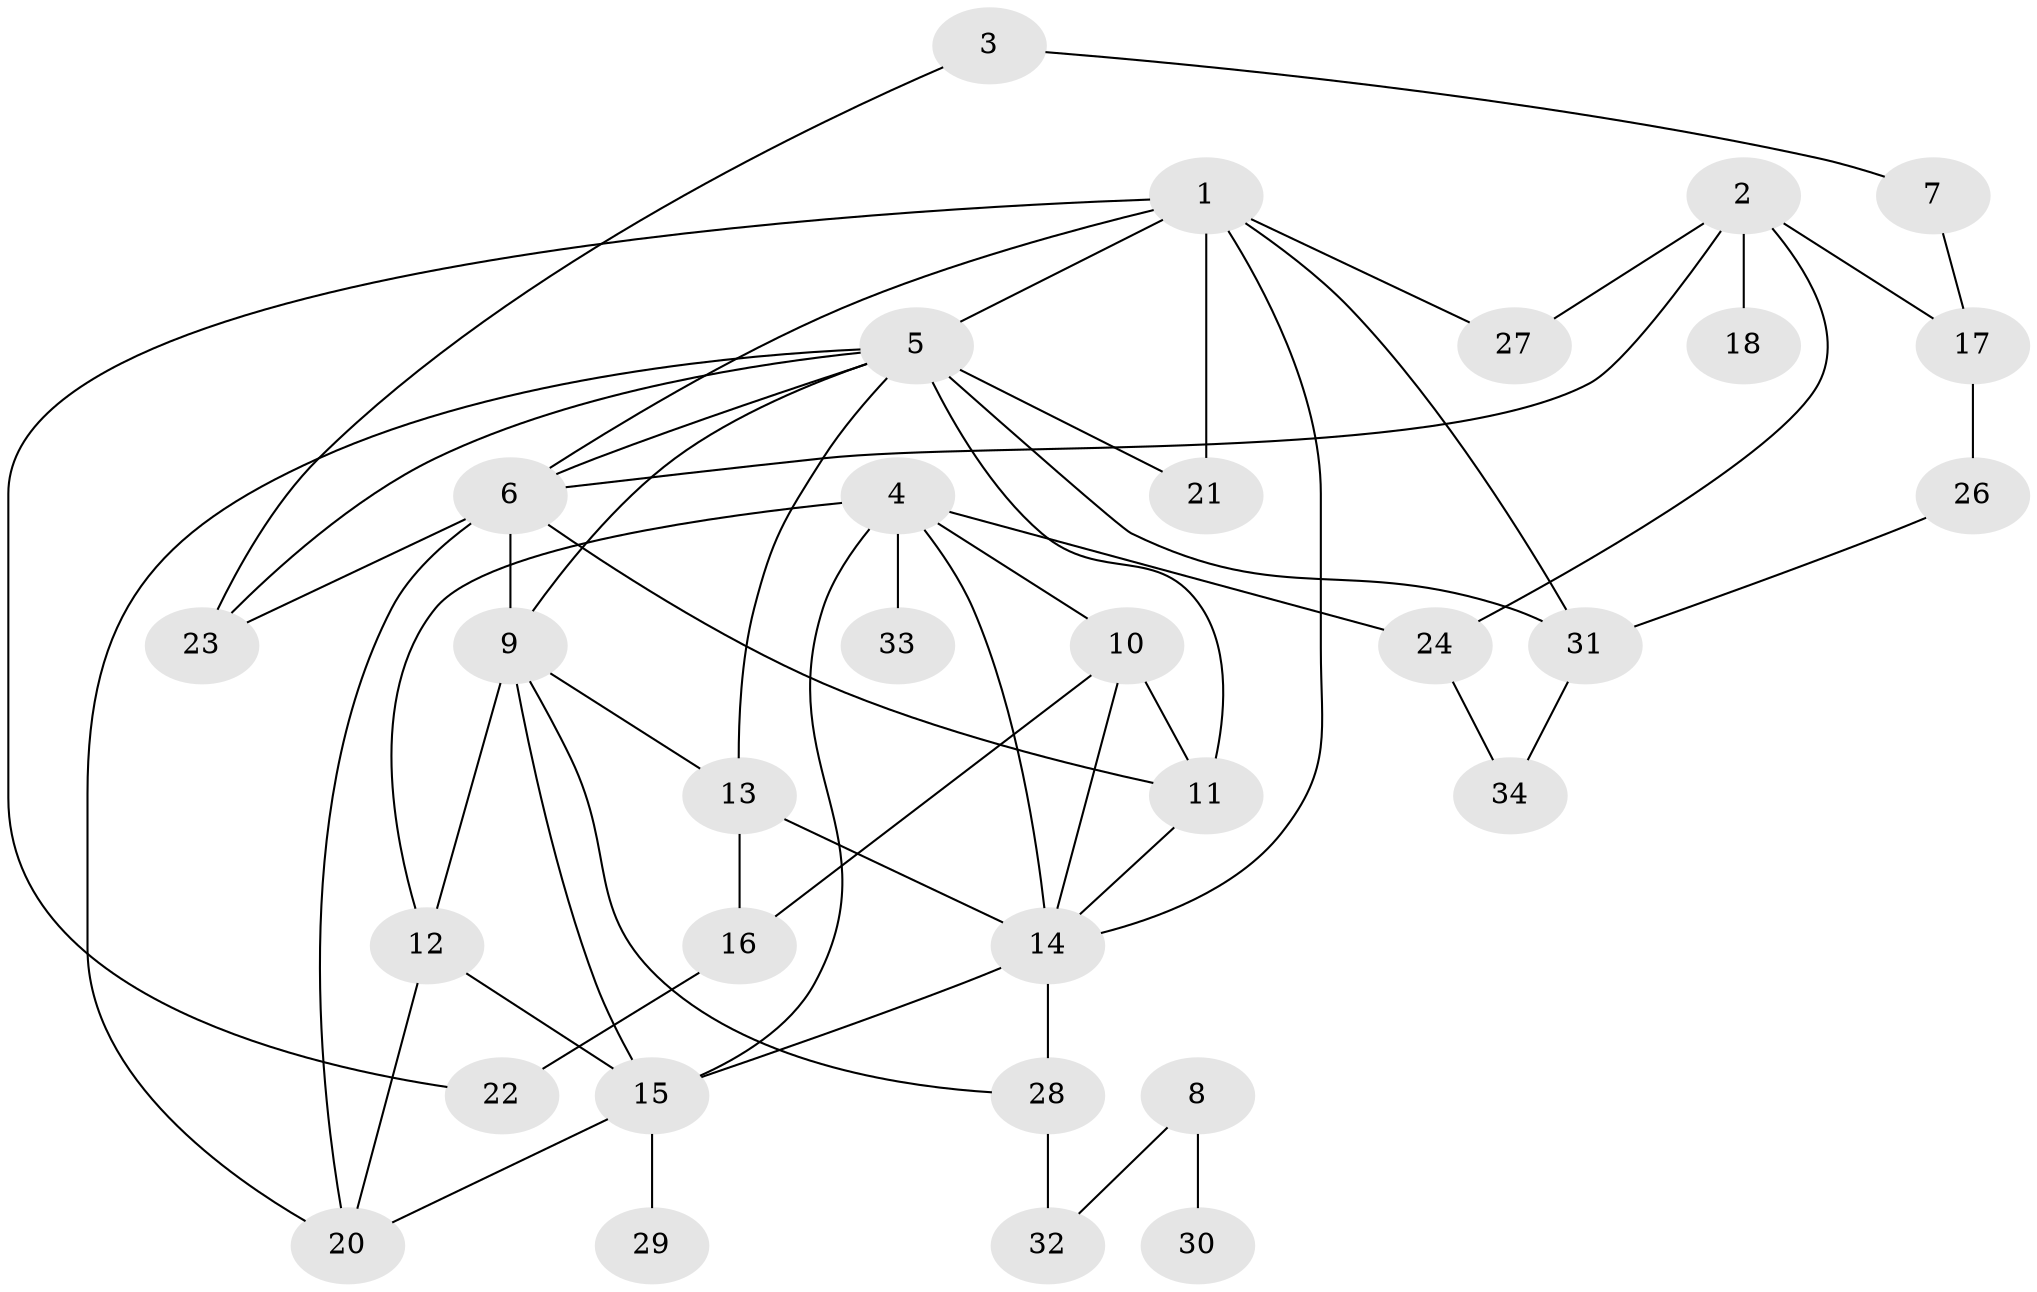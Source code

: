 // original degree distribution, {5: 0.07352941176470588, 4: 0.19117647058823528, 1: 0.14705882352941177, 6: 0.014705882352941176, 3: 0.22058823529411764, 7: 0.029411764705882353, 2: 0.29411764705882354, 0: 0.029411764705882353}
// Generated by graph-tools (version 1.1) at 2025/33/03/09/25 02:33:53]
// undirected, 32 vertices, 57 edges
graph export_dot {
graph [start="1"]
  node [color=gray90,style=filled];
  1;
  2;
  3;
  4;
  5;
  6;
  7;
  8;
  9;
  10;
  11;
  12;
  13;
  14;
  15;
  16;
  17;
  18;
  20;
  21;
  22;
  23;
  24;
  26;
  27;
  28;
  29;
  30;
  31;
  32;
  33;
  34;
  1 -- 5 [weight=1.0];
  1 -- 6 [weight=1.0];
  1 -- 14 [weight=1.0];
  1 -- 21 [weight=2.0];
  1 -- 22 [weight=1.0];
  1 -- 27 [weight=1.0];
  1 -- 31 [weight=1.0];
  2 -- 6 [weight=1.0];
  2 -- 17 [weight=1.0];
  2 -- 18 [weight=1.0];
  2 -- 24 [weight=1.0];
  2 -- 27 [weight=1.0];
  3 -- 7 [weight=1.0];
  3 -- 23 [weight=1.0];
  4 -- 10 [weight=1.0];
  4 -- 12 [weight=1.0];
  4 -- 14 [weight=1.0];
  4 -- 15 [weight=1.0];
  4 -- 24 [weight=1.0];
  4 -- 33 [weight=1.0];
  5 -- 6 [weight=1.0];
  5 -- 9 [weight=1.0];
  5 -- 11 [weight=2.0];
  5 -- 13 [weight=1.0];
  5 -- 20 [weight=1.0];
  5 -- 21 [weight=1.0];
  5 -- 23 [weight=1.0];
  5 -- 31 [weight=1.0];
  6 -- 9 [weight=1.0];
  6 -- 11 [weight=1.0];
  6 -- 20 [weight=1.0];
  6 -- 23 [weight=1.0];
  7 -- 17 [weight=1.0];
  8 -- 30 [weight=1.0];
  8 -- 32 [weight=1.0];
  9 -- 12 [weight=1.0];
  9 -- 13 [weight=1.0];
  9 -- 15 [weight=1.0];
  9 -- 28 [weight=1.0];
  10 -- 11 [weight=1.0];
  10 -- 14 [weight=1.0];
  10 -- 16 [weight=1.0];
  11 -- 14 [weight=1.0];
  12 -- 15 [weight=1.0];
  12 -- 20 [weight=1.0];
  13 -- 14 [weight=2.0];
  13 -- 16 [weight=1.0];
  14 -- 15 [weight=1.0];
  14 -- 28 [weight=2.0];
  15 -- 20 [weight=1.0];
  15 -- 29 [weight=1.0];
  16 -- 22 [weight=1.0];
  17 -- 26 [weight=1.0];
  24 -- 34 [weight=1.0];
  26 -- 31 [weight=1.0];
  28 -- 32 [weight=1.0];
  31 -- 34 [weight=1.0];
}
